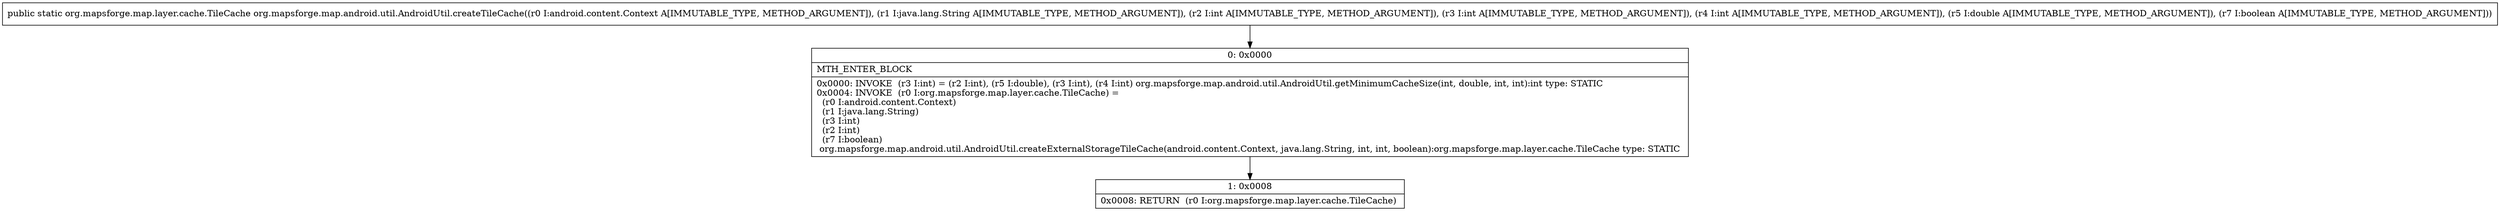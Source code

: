 digraph "CFG fororg.mapsforge.map.android.util.AndroidUtil.createTileCache(Landroid\/content\/Context;Ljava\/lang\/String;IIIDZ)Lorg\/mapsforge\/map\/layer\/cache\/TileCache;" {
Node_0 [shape=record,label="{0\:\ 0x0000|MTH_ENTER_BLOCK\l|0x0000: INVOKE  (r3 I:int) = (r2 I:int), (r5 I:double), (r3 I:int), (r4 I:int) org.mapsforge.map.android.util.AndroidUtil.getMinimumCacheSize(int, double, int, int):int type: STATIC \l0x0004: INVOKE  (r0 I:org.mapsforge.map.layer.cache.TileCache) = \l  (r0 I:android.content.Context)\l  (r1 I:java.lang.String)\l  (r3 I:int)\l  (r2 I:int)\l  (r7 I:boolean)\l org.mapsforge.map.android.util.AndroidUtil.createExternalStorageTileCache(android.content.Context, java.lang.String, int, int, boolean):org.mapsforge.map.layer.cache.TileCache type: STATIC \l}"];
Node_1 [shape=record,label="{1\:\ 0x0008|0x0008: RETURN  (r0 I:org.mapsforge.map.layer.cache.TileCache) \l}"];
MethodNode[shape=record,label="{public static org.mapsforge.map.layer.cache.TileCache org.mapsforge.map.android.util.AndroidUtil.createTileCache((r0 I:android.content.Context A[IMMUTABLE_TYPE, METHOD_ARGUMENT]), (r1 I:java.lang.String A[IMMUTABLE_TYPE, METHOD_ARGUMENT]), (r2 I:int A[IMMUTABLE_TYPE, METHOD_ARGUMENT]), (r3 I:int A[IMMUTABLE_TYPE, METHOD_ARGUMENT]), (r4 I:int A[IMMUTABLE_TYPE, METHOD_ARGUMENT]), (r5 I:double A[IMMUTABLE_TYPE, METHOD_ARGUMENT]), (r7 I:boolean A[IMMUTABLE_TYPE, METHOD_ARGUMENT])) }"];
MethodNode -> Node_0;
Node_0 -> Node_1;
}

